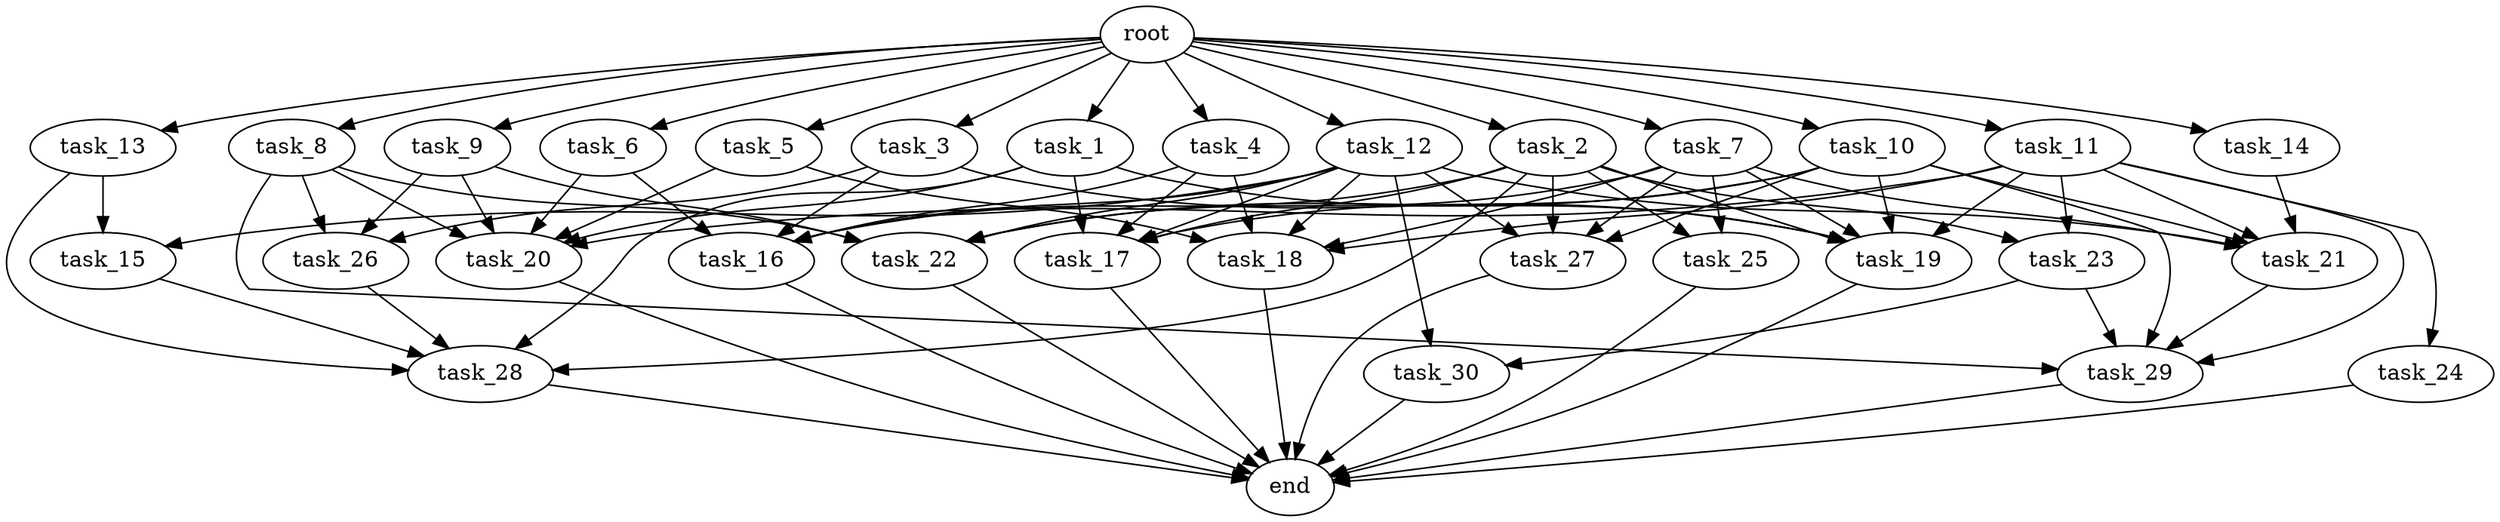 digraph G {
  root [size="0.000000e+00"];
  task_1 [size="3.842253e+10"];
  task_2 [size="1.910841e+10"];
  task_3 [size="6.959127e+10"];
  task_4 [size="8.964711e+10"];
  task_5 [size="6.306540e+10"];
  task_6 [size="3.593252e+10"];
  task_7 [size="8.495400e+09"];
  task_8 [size="6.328280e+10"];
  task_9 [size="7.353507e+10"];
  task_10 [size="1.400290e+10"];
  task_11 [size="1.931734e+10"];
  task_12 [size="7.197671e+10"];
  task_13 [size="5.929861e+10"];
  task_14 [size="4.892836e+10"];
  task_15 [size="6.308633e+09"];
  task_16 [size="5.405980e+10"];
  task_17 [size="3.078001e+10"];
  task_18 [size="5.339867e+10"];
  task_19 [size="8.342669e+10"];
  task_20 [size="4.493623e+10"];
  task_21 [size="9.958340e+10"];
  task_22 [size="3.713898e+09"];
  task_23 [size="5.614885e+09"];
  task_24 [size="7.877998e+10"];
  task_25 [size="4.291025e+09"];
  task_26 [size="1.182753e+10"];
  task_27 [size="8.071230e+10"];
  task_28 [size="6.673497e+10"];
  task_29 [size="4.584245e+10"];
  task_30 [size="6.781100e+10"];
  end [size="0.000000e+00"];

  root -> task_1 [size="1.000000e-12"];
  root -> task_2 [size="1.000000e-12"];
  root -> task_3 [size="1.000000e-12"];
  root -> task_4 [size="1.000000e-12"];
  root -> task_5 [size="1.000000e-12"];
  root -> task_6 [size="1.000000e-12"];
  root -> task_7 [size="1.000000e-12"];
  root -> task_8 [size="1.000000e-12"];
  root -> task_9 [size="1.000000e-12"];
  root -> task_10 [size="1.000000e-12"];
  root -> task_11 [size="1.000000e-12"];
  root -> task_12 [size="1.000000e-12"];
  root -> task_13 [size="1.000000e-12"];
  root -> task_14 [size="1.000000e-12"];
  task_1 -> task_17 [size="6.156002e+07"];
  task_1 -> task_19 [size="1.390445e+08"];
  task_1 -> task_20 [size="7.489372e+07"];
  task_1 -> task_28 [size="1.334699e+08"];
  task_2 -> task_16 [size="1.081196e+08"];
  task_2 -> task_17 [size="6.156002e+07"];
  task_2 -> task_19 [size="1.390445e+08"];
  task_2 -> task_23 [size="2.807442e+07"];
  task_2 -> task_25 [size="2.145513e+07"];
  task_2 -> task_27 [size="2.017807e+08"];
  task_2 -> task_28 [size="1.334699e+08"];
  task_3 -> task_16 [size="1.081196e+08"];
  task_3 -> task_19 [size="1.390445e+08"];
  task_3 -> task_26 [size="3.942510e+07"];
  task_4 -> task_16 [size="1.081196e+08"];
  task_4 -> task_17 [size="6.156002e+07"];
  task_4 -> task_18 [size="1.067973e+08"];
  task_5 -> task_18 [size="1.067973e+08"];
  task_5 -> task_20 [size="7.489372e+07"];
  task_6 -> task_16 [size="1.081196e+08"];
  task_6 -> task_20 [size="7.489372e+07"];
  task_7 -> task_18 [size="1.067973e+08"];
  task_7 -> task_19 [size="1.390445e+08"];
  task_7 -> task_21 [size="1.991668e+08"];
  task_7 -> task_22 [size="7.427795e+06"];
  task_7 -> task_25 [size="2.145513e+07"];
  task_7 -> task_27 [size="2.017807e+08"];
  task_8 -> task_20 [size="7.489372e+07"];
  task_8 -> task_22 [size="7.427795e+06"];
  task_8 -> task_26 [size="3.942510e+07"];
  task_8 -> task_29 [size="9.168491e+07"];
  task_9 -> task_20 [size="7.489372e+07"];
  task_9 -> task_22 [size="7.427795e+06"];
  task_9 -> task_26 [size="3.942510e+07"];
  task_10 -> task_17 [size="6.156002e+07"];
  task_10 -> task_19 [size="1.390445e+08"];
  task_10 -> task_21 [size="1.991668e+08"];
  task_10 -> task_22 [size="7.427795e+06"];
  task_10 -> task_27 [size="2.017807e+08"];
  task_10 -> task_29 [size="9.168491e+07"];
  task_11 -> task_18 [size="1.067973e+08"];
  task_11 -> task_19 [size="1.390445e+08"];
  task_11 -> task_20 [size="7.489372e+07"];
  task_11 -> task_21 [size="1.991668e+08"];
  task_11 -> task_23 [size="2.807442e+07"];
  task_11 -> task_24 [size="7.877998e+08"];
  task_11 -> task_29 [size="9.168491e+07"];
  task_12 -> task_15 [size="3.154317e+07"];
  task_12 -> task_16 [size="1.081196e+08"];
  task_12 -> task_17 [size="6.156002e+07"];
  task_12 -> task_18 [size="1.067973e+08"];
  task_12 -> task_21 [size="1.991668e+08"];
  task_12 -> task_22 [size="7.427795e+06"];
  task_12 -> task_27 [size="2.017807e+08"];
  task_12 -> task_30 [size="3.390550e+08"];
  task_13 -> task_15 [size="3.154317e+07"];
  task_13 -> task_28 [size="1.334699e+08"];
  task_14 -> task_21 [size="1.991668e+08"];
  task_15 -> task_28 [size="1.334699e+08"];
  task_16 -> end [size="1.000000e-12"];
  task_17 -> end [size="1.000000e-12"];
  task_18 -> end [size="1.000000e-12"];
  task_19 -> end [size="1.000000e-12"];
  task_20 -> end [size="1.000000e-12"];
  task_21 -> task_29 [size="9.168491e+07"];
  task_22 -> end [size="1.000000e-12"];
  task_23 -> task_29 [size="9.168491e+07"];
  task_23 -> task_30 [size="3.390550e+08"];
  task_24 -> end [size="1.000000e-12"];
  task_25 -> end [size="1.000000e-12"];
  task_26 -> task_28 [size="1.334699e+08"];
  task_27 -> end [size="1.000000e-12"];
  task_28 -> end [size="1.000000e-12"];
  task_29 -> end [size="1.000000e-12"];
  task_30 -> end [size="1.000000e-12"];
}
